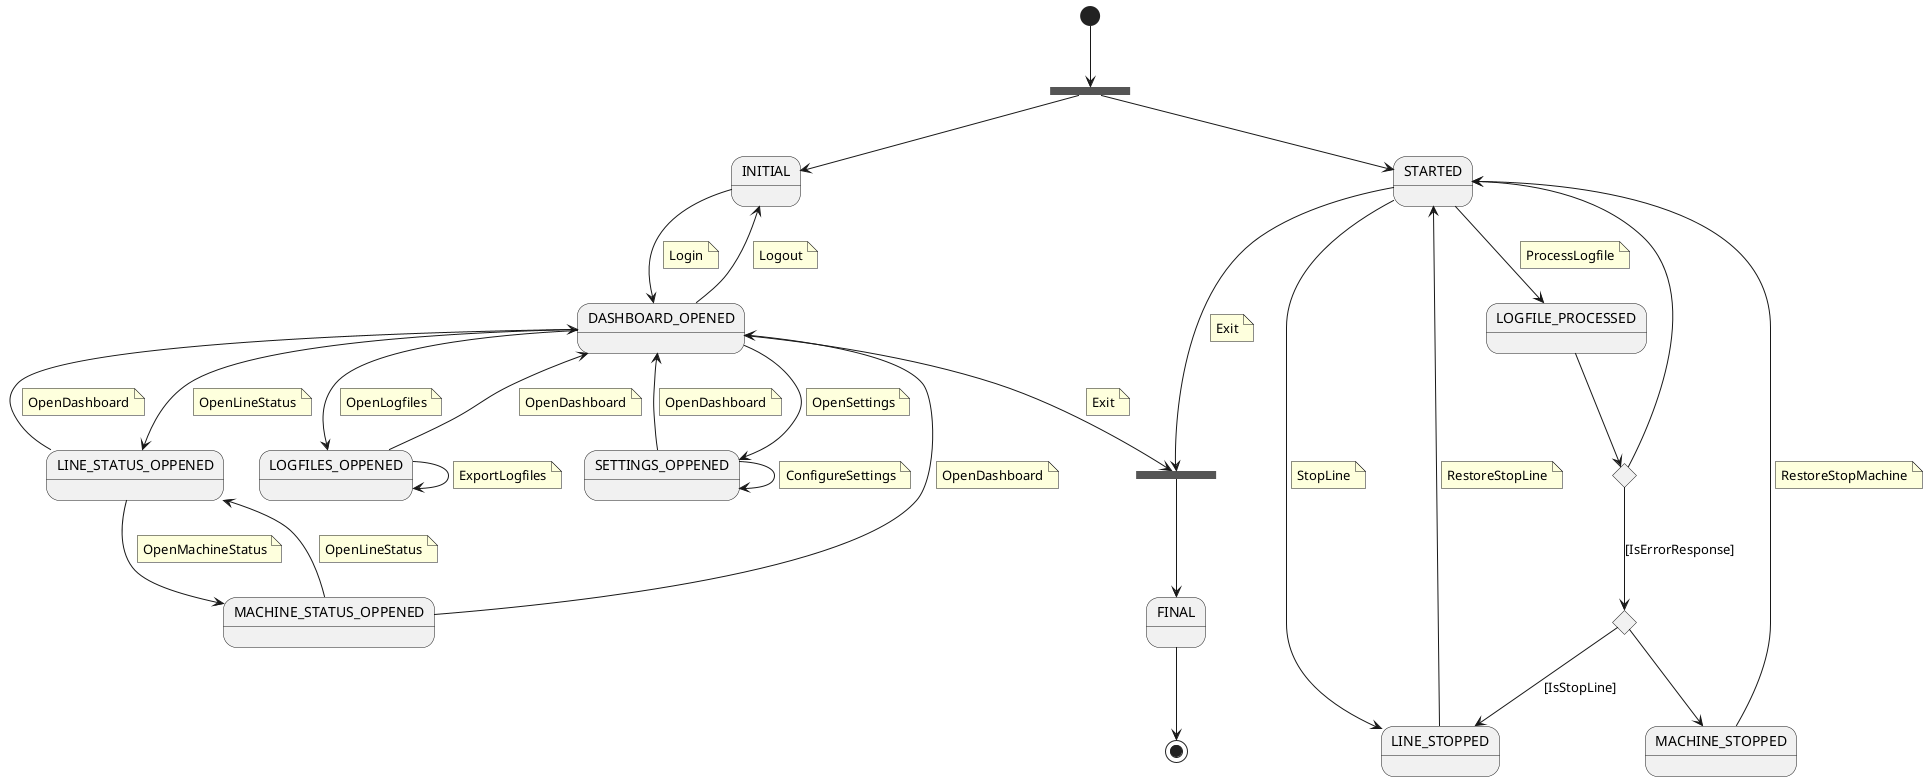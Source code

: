 @startuml context
state INITIAL
state STARTED
state LOGFILE_PROCESSED

state IF1 <<choice>>
state IF2 <<choice>>

state FORK1 <<fork>>
state FORK2 <<fork>>

[*] --> FORK1

FORK1 --> INITIAL
FORK1 --> STARTED

INITIAL --> DASHBOARD_OPENED
    note on link
        Login
    end note

DASHBOARD_OPENED --> SETTINGS_OPPENED
    note on link
        OpenSettings
    end note

SETTINGS_OPPENED --> SETTINGS_OPPENED
    note on link
        ConfigureSettings
    end note

SETTINGS_OPPENED --> DASHBOARD_OPENED
    note on link
        OpenDashboard
    end note

DASHBOARD_OPENED --> LINE_STATUS_OPPENED
    note on link
        OpenLineStatus
    end note
DASHBOARD_OPENED --> FORK2
    note on link
        Exit
    end note

DASHBOARD_OPENED --> LOGFILES_OPPENED
    note on link
        OpenLogfiles
    end note
LOGFILES_OPPENED --> DASHBOARD_OPENED
    note on link
        OpenDashboard
    end note
LOGFILES_OPPENED --> LOGFILES_OPPENED
    note on link
        ExportLogfiles
    end note

DASHBOARD_OPENED --> INITIAL
    note on link
        Logout
    end note

LINE_STATUS_OPPENED --> MACHINE_STATUS_OPPENED
    note on link
        OpenMachineStatus
    end note
LINE_STATUS_OPPENED --> DASHBOARD_OPENED
    note on link
        OpenDashboard
    end note

MACHINE_STATUS_OPPENED --> DASHBOARD_OPENED
    note on link
        OpenDashboard
    end note
MACHINE_STATUS_OPPENED --> LINE_STATUS_OPPENED
    note on link
        OpenLineStatus
    end note

STARTED --> LOGFILE_PROCESSED
    note on link
        ProcessLogfile
    end note
STARTED --> LINE_STOPPED
    note on link
        StopLine
    end note
STARTED --> FORK2
    note on link
        Exit
    end note

LOGFILE_PROCESSED --> IF1 

IF1 --> STARTED
IF1 --> IF2: [IsErrorResponse]

IF2 --> LINE_STOPPED: [IsStopLine]
IF2 --> MACHINE_STOPPED

LINE_STOPPED --> STARTED
    note on link
        RestoreStopLine
    end note

MACHINE_STOPPED --> STARTED
    note on link
        RestoreStopMachine
    end note

FORK2 --> FINAL
FINAL --> [*]
@enduml